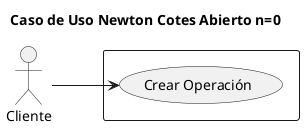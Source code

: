 @startuml

title Caso de Uso Newton Cotes Abierto n=0

left to right direction

actor Cliente as user

rectangle  {
    usecase "Crear Operación" as crear
}

user --> crear: ""

@enduml